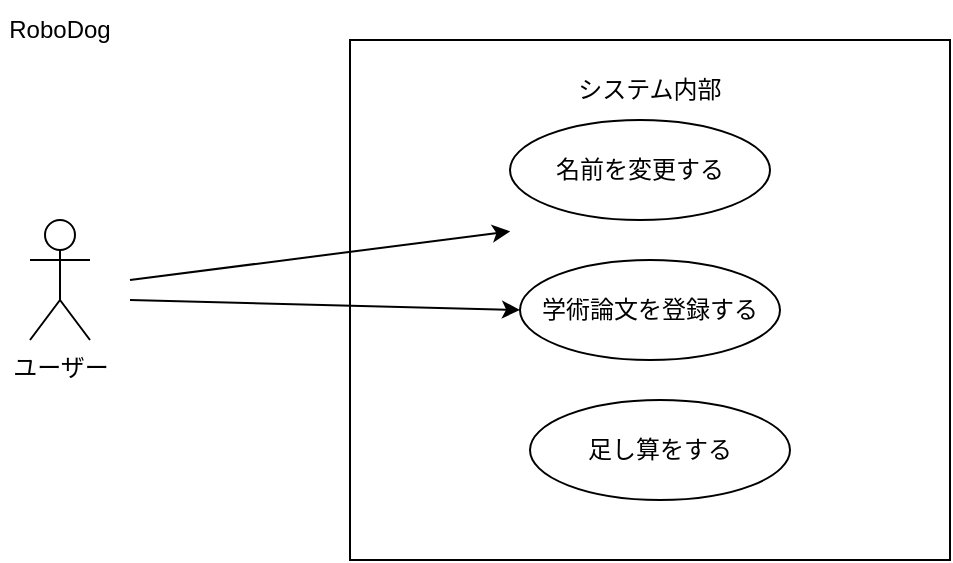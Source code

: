 <mxfile>
    <diagram id="y9KX0m1NL1IBrgn88Sx2" name="ページ1">
        <mxGraphModel dx="406" dy="419" grid="1" gridSize="10" guides="1" tooltips="1" connect="1" arrows="1" fold="1" page="1" pageScale="1" pageWidth="827" pageHeight="1169" math="0" shadow="0">
            <root>
                <mxCell id="0"/>
                <mxCell id="1" parent="0"/>
                <mxCell id="movlG7BSZKz_U1Q-AYU_-2" value="" style="rounded=0;whiteSpace=wrap;html=1;" parent="1" vertex="1">
                    <mxGeometry x="400" y="120" width="300" height="260" as="geometry"/>
                </mxCell>
                <mxCell id="movlG7BSZKz_U1Q-AYU_-1" value="ユーザー" style="shape=umlActor;verticalLabelPosition=bottom;verticalAlign=top;html=1;" parent="1" vertex="1">
                    <mxGeometry x="240" y="210" width="30" height="60" as="geometry"/>
                </mxCell>
                <mxCell id="movlG7BSZKz_U1Q-AYU_-3" value="システム内部" style="text;html=1;align=center;verticalAlign=middle;whiteSpace=wrap;rounded=0;" parent="1" vertex="1">
                    <mxGeometry x="505" y="130" width="90" height="30" as="geometry"/>
                </mxCell>
                <mxCell id="movlG7BSZKz_U1Q-AYU_-4" value="名前を変更する" style="ellipse;whiteSpace=wrap;html=1;" parent="1" vertex="1">
                    <mxGeometry x="480" y="160" width="130" height="50" as="geometry"/>
                </mxCell>
                <mxCell id="movlG7BSZKz_U1Q-AYU_-7" value="学術論文を登録する" style="ellipse;whiteSpace=wrap;html=1;" parent="1" vertex="1">
                    <mxGeometry x="485" y="230" width="130" height="50" as="geometry"/>
                </mxCell>
                <mxCell id="movlG7BSZKz_U1Q-AYU_-11" value="" style="endArrow=classic;html=1;rounded=0;entryX=0.267;entryY=0.368;entryDx=0;entryDy=0;entryPerimeter=0;" parent="1" target="movlG7BSZKz_U1Q-AYU_-2" edge="1">
                    <mxGeometry width="50" height="50" relative="1" as="geometry">
                        <mxPoint x="290" y="240" as="sourcePoint"/>
                        <mxPoint x="430" y="240" as="targetPoint"/>
                        <Array as="points"/>
                    </mxGeometry>
                </mxCell>
                <mxCell id="2" value="" style="endArrow=classic;html=1;entryX=0;entryY=0.5;entryDx=0;entryDy=0;" parent="1" target="movlG7BSZKz_U1Q-AYU_-7" edge="1">
                    <mxGeometry width="50" height="50" relative="1" as="geometry">
                        <mxPoint x="290" y="250" as="sourcePoint"/>
                        <mxPoint x="490" y="190" as="targetPoint"/>
                    </mxGeometry>
                </mxCell>
                <mxCell id="3" value="RoboDog" style="text;html=1;align=center;verticalAlign=middle;whiteSpace=wrap;rounded=0;" vertex="1" parent="1">
                    <mxGeometry x="225" y="100" width="60" height="30" as="geometry"/>
                </mxCell>
                <mxCell id="5" value="足し算をする" style="ellipse;whiteSpace=wrap;html=1;" vertex="1" parent="1">
                    <mxGeometry x="490" y="300" width="130" height="50" as="geometry"/>
                </mxCell>
            </root>
        </mxGraphModel>
    </diagram>
</mxfile>